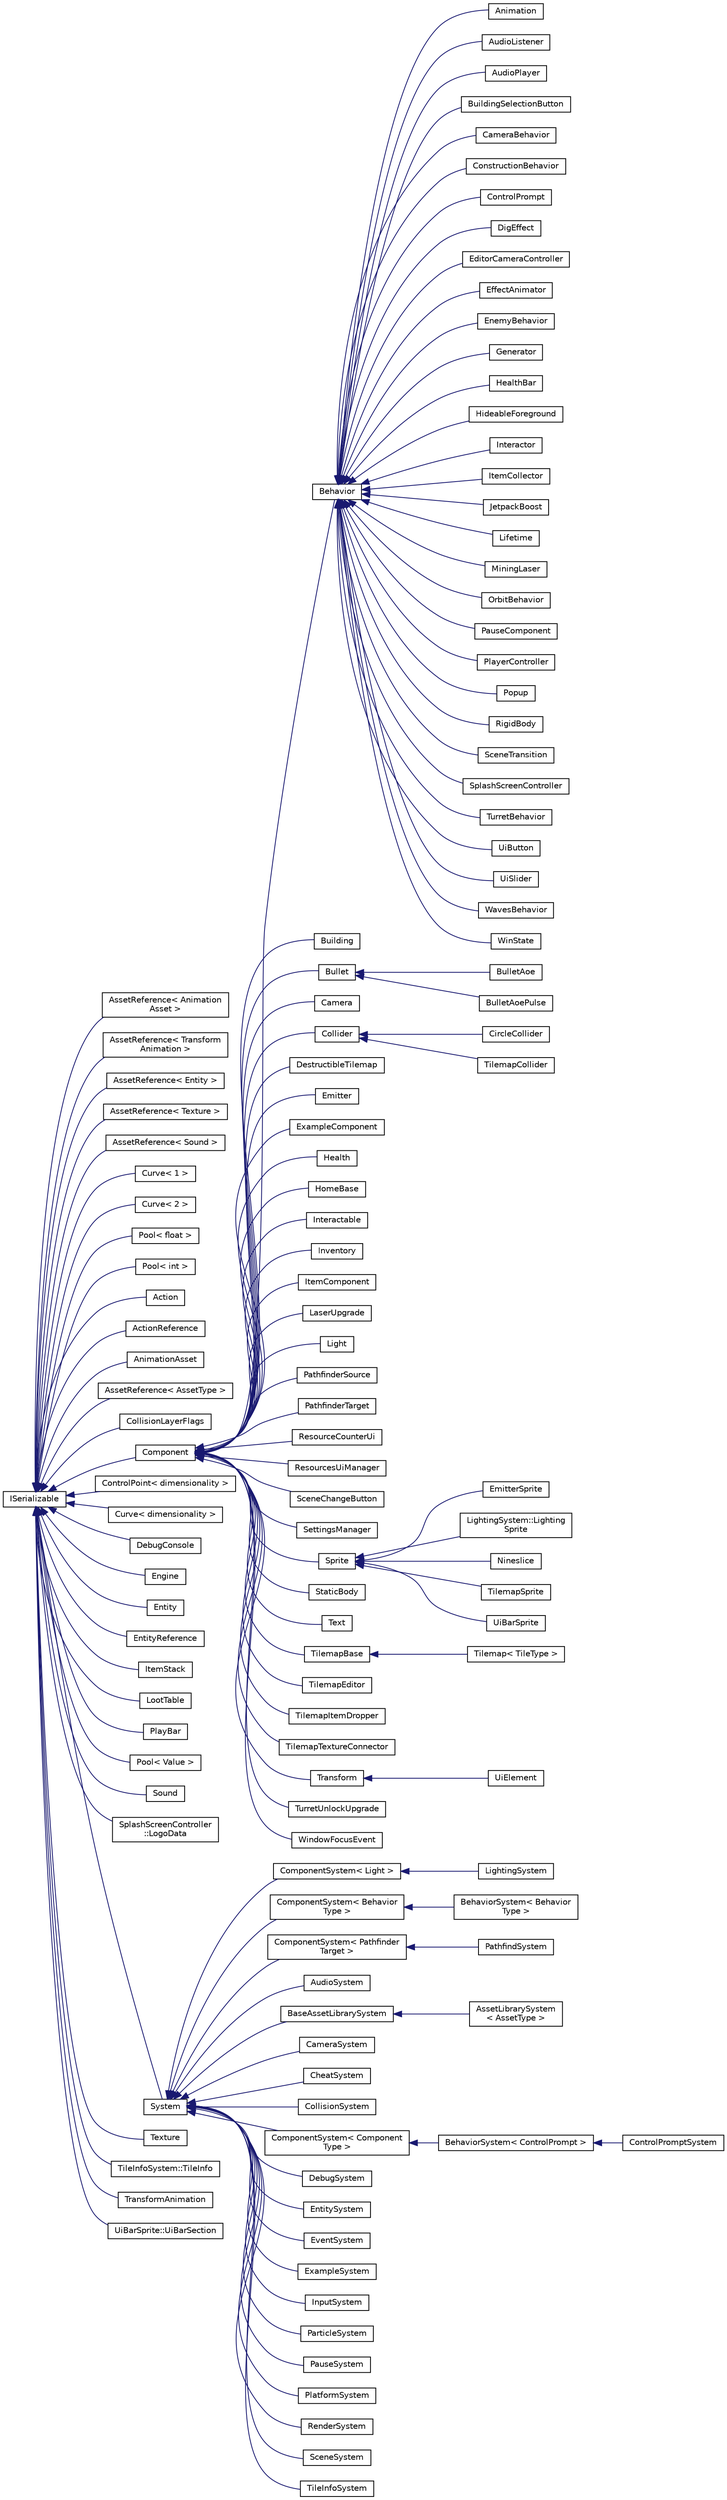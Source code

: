 digraph "Graphical Class Hierarchy"
{
 // LATEX_PDF_SIZE
  edge [fontname="Helvetica",fontsize="10",labelfontname="Helvetica",labelfontsize="10"];
  node [fontname="Helvetica",fontsize="10",shape=record];
  rankdir="LR";
  Node0 [label="ISerializable",height=0.2,width=0.4,color="black", fillcolor="white", style="filled",URL="$classISerializable.html",tooltip="interface for all serializable objects"];
  Node0 -> Node1 [dir="back",color="midnightblue",fontsize="10",style="solid",fontname="Helvetica"];
  Node1 [label="AssetReference\< Animation\lAsset \>",height=0.2,width=0.4,color="black", fillcolor="white", style="filled",URL="$classAssetReference.html",tooltip=" "];
  Node0 -> Node2 [dir="back",color="midnightblue",fontsize="10",style="solid",fontname="Helvetica"];
  Node2 [label="AssetReference\< Transform\lAnimation \>",height=0.2,width=0.4,color="black", fillcolor="white", style="filled",URL="$classAssetReference.html",tooltip=" "];
  Node0 -> Node3 [dir="back",color="midnightblue",fontsize="10",style="solid",fontname="Helvetica"];
  Node3 [label="AssetReference\< Entity \>",height=0.2,width=0.4,color="black", fillcolor="white", style="filled",URL="$classAssetReference.html",tooltip=" "];
  Node0 -> Node4 [dir="back",color="midnightblue",fontsize="10",style="solid",fontname="Helvetica"];
  Node4 [label="AssetReference\< Texture \>",height=0.2,width=0.4,color="black", fillcolor="white", style="filled",URL="$classAssetReference.html",tooltip=" "];
  Node0 -> Node5 [dir="back",color="midnightblue",fontsize="10",style="solid",fontname="Helvetica"];
  Node5 [label="AssetReference\< Sound \>",height=0.2,width=0.4,color="black", fillcolor="white", style="filled",URL="$classAssetReference.html",tooltip=" "];
  Node0 -> Node6 [dir="back",color="midnightblue",fontsize="10",style="solid",fontname="Helvetica"];
  Node6 [label="Curve\< 1 \>",height=0.2,width=0.4,color="black", fillcolor="white", style="filled",URL="$classCurve.html",tooltip=" "];
  Node0 -> Node7 [dir="back",color="midnightblue",fontsize="10",style="solid",fontname="Helvetica"];
  Node7 [label="Curve\< 2 \>",height=0.2,width=0.4,color="black", fillcolor="white", style="filled",URL="$classCurve.html",tooltip=" "];
  Node0 -> Node8 [dir="back",color="midnightblue",fontsize="10",style="solid",fontname="Helvetica"];
  Node8 [label="Pool\< float \>",height=0.2,width=0.4,color="black", fillcolor="white", style="filled",URL="$classPool.html",tooltip=" "];
  Node0 -> Node9 [dir="back",color="midnightblue",fontsize="10",style="solid",fontname="Helvetica"];
  Node9 [label="Pool\< int \>",height=0.2,width=0.4,color="black", fillcolor="white", style="filled",URL="$classPool.html",tooltip=" "];
  Node0 -> Node10 [dir="back",color="midnightblue",fontsize="10",style="solid",fontname="Helvetica"];
  Node10 [label="Action",height=0.2,width=0.4,color="black", fillcolor="white", style="filled",URL="$classAction.html",tooltip="action class, used to track an action with dynamic input"];
  Node0 -> Node11 [dir="back",color="midnightblue",fontsize="10",style="solid",fontname="Helvetica"];
  Node11 [label="ActionReference",height=0.2,width=0.4,color="black", fillcolor="white", style="filled",URL="$classActionReference.html",tooltip="a reference to an Action"];
  Node0 -> Node12 [dir="back",color="midnightblue",fontsize="10",style="solid",fontname="Helvetica"];
  Node12 [label="AnimationAsset",height=0.2,width=0.4,color="black", fillcolor="white", style="filled",URL="$classAnimationAsset.html",tooltip=" "];
  Node0 -> Node13 [dir="back",color="midnightblue",fontsize="10",style="solid",fontname="Helvetica"];
  Node13 [label="AssetReference\< AssetType \>",height=0.2,width=0.4,color="black", fillcolor="white", style="filled",URL="$classAssetReference.html",tooltip="a reference to an Asset"];
  Node0 -> Node14 [dir="back",color="midnightblue",fontsize="10",style="solid",fontname="Helvetica"];
  Node14 [label="CollisionLayerFlags",height=0.2,width=0.4,color="black", fillcolor="white", style="filled",URL="$classCollisionLayerFlags.html",tooltip=" "];
  Node0 -> Node15 [dir="back",color="midnightblue",fontsize="10",style="solid",fontname="Helvetica"];
  Node15 [label="Component",height=0.2,width=0.4,color="black", fillcolor="white", style="filled",URL="$classComponent.html",tooltip=" "];
  Node15 -> Node16 [dir="back",color="midnightblue",fontsize="10",style="solid",fontname="Helvetica"];
  Node16 [label="Behavior",height=0.2,width=0.4,color="black", fillcolor="white", style="filled",URL="$classBehavior.html",tooltip=" "];
  Node16 -> Node17 [dir="back",color="midnightblue",fontsize="10",style="solid",fontname="Helvetica"];
  Node17 [label="Animation",height=0.2,width=0.4,color="black", fillcolor="white", style="filled",URL="$classAnimation.html",tooltip=" "];
  Node16 -> Node18 [dir="back",color="midnightblue",fontsize="10",style="solid",fontname="Helvetica"];
  Node18 [label="AudioListener",height=0.2,width=0.4,color="black", fillcolor="white", style="filled",URL="$classAudioListener.html",tooltip="component that picks up spatial audio"];
  Node16 -> Node19 [dir="back",color="midnightblue",fontsize="10",style="solid",fontname="Helvetica"];
  Node19 [label="AudioPlayer",height=0.2,width=0.4,color="black", fillcolor="white", style="filled",URL="$classAudioPlayer.html",tooltip="Component that can play audio."];
  Node16 -> Node20 [dir="back",color="midnightblue",fontsize="10",style="solid",fontname="Helvetica"];
  Node20 [label="BuildingSelectionButton",height=0.2,width=0.4,color="black", fillcolor="white", style="filled",URL="$classBuildingSelectionButton.html",tooltip="button that selects which building the ConstructionManager should place"];
  Node16 -> Node21 [dir="back",color="midnightblue",fontsize="10",style="solid",fontname="Helvetica"];
  Node21 [label="CameraBehavior",height=0.2,width=0.4,color="black", fillcolor="white", style="filled",URL="$classCameraBehavior.html",tooltip=" "];
  Node16 -> Node22 [dir="back",color="midnightblue",fontsize="10",style="solid",fontname="Helvetica"];
  Node22 [label="ConstructionBehavior",height=0.2,width=0.4,color="black", fillcolor="white", style="filled",URL="$classConstructionBehavior.html",tooltip="Component that handles the construction of towers and modification of terrain."];
  Node16 -> Node23 [dir="back",color="midnightblue",fontsize="10",style="solid",fontname="Helvetica"];
  Node23 [label="ControlPrompt",height=0.2,width=0.4,color="black", fillcolor="white", style="filled",URL="$classControlPrompt.html",tooltip="Displays a control prompt for an ActionReference."];
  Node16 -> Node24 [dir="back",color="midnightblue",fontsize="10",style="solid",fontname="Helvetica"];
  Node24 [label="DigEffect",height=0.2,width=0.4,color="black", fillcolor="white", style="filled",URL="$classDigEffect.html",tooltip="Behavior class for the dig particle effect."];
  Node16 -> Node25 [dir="back",color="midnightblue",fontsize="10",style="solid",fontname="Helvetica"];
  Node25 [label="EditorCameraController",height=0.2,width=0.4,color="black", fillcolor="white", style="filled",URL="$classEditorCameraController.html",tooltip="controls the camera while in the editor"];
  Node16 -> Node26 [dir="back",color="midnightblue",fontsize="10",style="solid",fontname="Helvetica"];
  Node26 [label="EffectAnimator",height=0.2,width=0.4,color="black", fillcolor="white", style="filled",URL="$classEffectAnimator.html",tooltip="Component that can play audio."];
  Node16 -> Node27 [dir="back",color="midnightblue",fontsize="10",style="solid",fontname="Helvetica"];
  Node27 [label="EnemyBehavior",height=0.2,width=0.4,color="black", fillcolor="white", style="filled",URL="$classEnemyBehavior.html",tooltip=" "];
  Node16 -> Node28 [dir="back",color="midnightblue",fontsize="10",style="solid",fontname="Helvetica"];
  Node28 [label="Generator",height=0.2,width=0.4,color="black", fillcolor="white", style="filled",URL="$classGenerator.html",tooltip=" "];
  Node16 -> Node29 [dir="back",color="midnightblue",fontsize="10",style="solid",fontname="Helvetica"];
  Node29 [label="HealthBar",height=0.2,width=0.4,color="black", fillcolor="white", style="filled",URL="$classHealthBar.html",tooltip="health bar UI that displays offset from an Entity with a Health component"];
  Node16 -> Node30 [dir="back",color="midnightblue",fontsize="10",style="solid",fontname="Helvetica"];
  Node30 [label="HideableForeground",height=0.2,width=0.4,color="black", fillcolor="white", style="filled",URL="$classHideableForeground.html",tooltip="Component that hides an attached Sprite when it overlaps something."];
  Node16 -> Node31 [dir="back",color="midnightblue",fontsize="10",style="solid",fontname="Helvetica"];
  Node31 [label="Interactor",height=0.2,width=0.4,color="black", fillcolor="white", style="filled",URL="$classInteractor.html",tooltip="Behavior that can interact with nearby Interactable Components."];
  Node16 -> Node32 [dir="back",color="midnightblue",fontsize="10",style="solid",fontname="Helvetica"];
  Node32 [label="ItemCollector",height=0.2,width=0.4,color="black", fillcolor="white", style="filled",URL="$classItemCollector.html",tooltip="Component that attracts and collects item entities in the world."];
  Node16 -> Node33 [dir="back",color="midnightblue",fontsize="10",style="solid",fontname="Helvetica"];
  Node33 [label="JetpackBoost",height=0.2,width=0.4,color="black", fillcolor="white", style="filled",URL="$classJetpackBoost.html",tooltip=" "];
  Node16 -> Node34 [dir="back",color="midnightblue",fontsize="10",style="solid",fontname="Helvetica"];
  Node34 [label="Lifetime",height=0.2,width=0.4,color="black", fillcolor="white", style="filled",URL="$classLifetime.html",tooltip="Component that destroys it's Enity after a given length of time."];
  Node16 -> Node35 [dir="back",color="midnightblue",fontsize="10",style="solid",fontname="Helvetica"];
  Node35 [label="MiningLaser",height=0.2,width=0.4,color="black", fillcolor="white", style="filled",URL="$classMiningLaser.html",tooltip="Digging laser controllable by an entity."];
  Node16 -> Node36 [dir="back",color="midnightblue",fontsize="10",style="solid",fontname="Helvetica"];
  Node36 [label="OrbitBehavior",height=0.2,width=0.4,color="black", fillcolor="white", style="filled",URL="$classOrbitBehavior.html",tooltip="This Behavior orbits the entity around a point."];
  Node16 -> Node37 [dir="back",color="midnightblue",fontsize="10",style="solid",fontname="Helvetica"];
  Node37 [label="PauseComponent",height=0.2,width=0.4,color="black", fillcolor="white", style="filled",URL="$classPauseComponent.html",tooltip="DESCRIPTION HERE."];
  Node16 -> Node38 [dir="back",color="midnightblue",fontsize="10",style="solid",fontname="Helvetica"];
  Node38 [label="PlayerController",height=0.2,width=0.4,color="black", fillcolor="white", style="filled",URL="$classPlayerController.html",tooltip=" "];
  Node16 -> Node39 [dir="back",color="midnightblue",fontsize="10",style="solid",fontname="Helvetica"];
  Node39 [label="Popup",height=0.2,width=0.4,color="black", fillcolor="white", style="filled",URL="$classPopup.html",tooltip="A Popup is a behavior that will show a popup when a button is pressed."];
  Node16 -> Node40 [dir="back",color="midnightblue",fontsize="10",style="solid",fontname="Helvetica"];
  Node40 [label="RigidBody",height=0.2,width=0.4,color="black", fillcolor="white", style="filled",URL="$classRigidBody.html",tooltip=" "];
  Node16 -> Node41 [dir="back",color="midnightblue",fontsize="10",style="solid",fontname="Helvetica"];
  Node41 [label="SceneTransition",height=0.2,width=0.4,color="black", fillcolor="white", style="filled",URL="$classSceneTransition.html",tooltip="DESCRIPTION HERE."];
  Node16 -> Node42 [dir="back",color="midnightblue",fontsize="10",style="solid",fontname="Helvetica"];
  Node42 [label="SplashScreenController",height=0.2,width=0.4,color="black", fillcolor="white", style="filled",URL="$classSplashScreenController.html",tooltip=" "];
  Node16 -> Node43 [dir="back",color="midnightblue",fontsize="10",style="solid",fontname="Helvetica"];
  Node43 [label="TurretBehavior",height=0.2,width=0.4,color="black", fillcolor="white", style="filled",URL="$classTurretBehavior.html",tooltip=" "];
  Node16 -> Node44 [dir="back",color="midnightblue",fontsize="10",style="solid",fontname="Helvetica"];
  Node44 [label="UiButton",height=0.2,width=0.4,color="black", fillcolor="white", style="filled",URL="$classUiButton.html",tooltip="Ui Button that sends an event when clicked."];
  Node16 -> Node45 [dir="back",color="midnightblue",fontsize="10",style="solid",fontname="Helvetica"];
  Node45 [label="UiSlider",height=0.2,width=0.4,color="black", fillcolor="white", style="filled",URL="$classUiSlider.html",tooltip="Ui Slider component."];
  Node16 -> Node46 [dir="back",color="midnightblue",fontsize="10",style="solid",fontname="Helvetica"];
  Node46 [label="WavesBehavior",height=0.2,width=0.4,color="black", fillcolor="white", style="filled",URL="$classWavesBehavior.html",tooltip=" "];
  Node16 -> Node47 [dir="back",color="midnightblue",fontsize="10",style="solid",fontname="Helvetica"];
  Node47 [label="WinState",height=0.2,width=0.4,color="black", fillcolor="white", style="filled",URL="$classWinState.html",tooltip=" "];
  Node15 -> Node48 [dir="back",color="midnightblue",fontsize="10",style="solid",fontname="Helvetica"];
  Node48 [label="Building",height=0.2,width=0.4,color="black", fillcolor="white", style="filled",URL="$classBuilding.html",tooltip=" "];
  Node15 -> Node49 [dir="back",color="midnightblue",fontsize="10",style="solid",fontname="Helvetica"];
  Node49 [label="Bullet",height=0.2,width=0.4,color="black", fillcolor="white", style="filled",URL="$classBullet.html",tooltip="Component that destroys itself and deals damage on contact."];
  Node49 -> Node50 [dir="back",color="midnightblue",fontsize="10",style="solid",fontname="Helvetica"];
  Node50 [label="BulletAoe",height=0.2,width=0.4,color="black", fillcolor="white", style="filled",URL="$classBulletAoe.html",tooltip="Component that destroys itself and deals aoe damage on contact."];
  Node49 -> Node51 [dir="back",color="midnightblue",fontsize="10",style="solid",fontname="Helvetica"];
  Node51 [label="BulletAoePulse",height=0.2,width=0.4,color="black", fillcolor="white", style="filled",URL="$classBulletAoePulse.html",tooltip="Component that destroys itself and deals aoe damage on contact."];
  Node15 -> Node52 [dir="back",color="midnightblue",fontsize="10",style="solid",fontname="Helvetica"];
  Node52 [label="Camera",height=0.2,width=0.4,color="black", fillcolor="white", style="filled",URL="$classCamera.html",tooltip="Handles camera and coordinate systems / spaces."];
  Node15 -> Node53 [dir="back",color="midnightblue",fontsize="10",style="solid",fontname="Helvetica"];
  Node53 [label="Collider",height=0.2,width=0.4,color="black", fillcolor="white", style="filled",URL="$classCollider.html",tooltip="component which is used for detecting collisions and information about them"];
  Node53 -> Node54 [dir="back",color="midnightblue",fontsize="10",style="solid",fontname="Helvetica"];
  Node54 [label="CircleCollider",height=0.2,width=0.4,color="black", fillcolor="white", style="filled",URL="$classCircleCollider.html",tooltip="Circle-shaped Collider."];
  Node53 -> Node55 [dir="back",color="midnightblue",fontsize="10",style="solid",fontname="Helvetica"];
  Node55 [label="TilemapCollider",height=0.2,width=0.4,color="black", fillcolor="white", style="filled",URL="$classTilemapCollider.html",tooltip="Circle-shaped Collider."];
  Node15 -> Node56 [dir="back",color="midnightblue",fontsize="10",style="solid",fontname="Helvetica"];
  Node56 [label="DestructibleTilemap",height=0.2,width=0.4,color="black", fillcolor="white", style="filled",URL="$classDestructibleTilemap.html",tooltip="Component responsible for handling the breaking of tiles with varrying strengths."];
  Node15 -> Node57 [dir="back",color="midnightblue",fontsize="10",style="solid",fontname="Helvetica"];
  Node57 [label="Emitter",height=0.2,width=0.4,color="black", fillcolor="white", style="filled",URL="$classEmitter.html",tooltip="Emitter component - controls timing and behavior of particles."];
  Node15 -> Node58 [dir="back",color="midnightblue",fontsize="10",style="solid",fontname="Helvetica"];
  Node58 [label="ExampleComponent",height=0.2,width=0.4,color="black", fillcolor="white", style="filled",URL="$classExampleComponent.html",tooltip="DESCRIPTION HERE."];
  Node15 -> Node59 [dir="back",color="midnightblue",fontsize="10",style="solid",fontname="Helvetica"];
  Node59 [label="Health",height=0.2,width=0.4,color="black", fillcolor="white", style="filled",URL="$classHealth.html",tooltip="Entity health component."];
  Node15 -> Node60 [dir="back",color="midnightblue",fontsize="10",style="solid",fontname="Helvetica"];
  Node60 [label="HomeBase",height=0.2,width=0.4,color="black", fillcolor="white", style="filled",URL="$classHomeBase.html",tooltip=" "];
  Node15 -> Node61 [dir="back",color="midnightblue",fontsize="10",style="solid",fontname="Helvetica"];
  Node61 [label="Interactable",height=0.2,width=0.4,color="black", fillcolor="white", style="filled",URL="$classInteractable.html",tooltip="Component which can be interacted with by pressing a button when nearby."];
  Node15 -> Node62 [dir="back",color="midnightblue",fontsize="10",style="solid",fontname="Helvetica"];
  Node62 [label="Inventory",height=0.2,width=0.4,color="black", fillcolor="white", style="filled",URL="$classInventory.html",tooltip="Inventory component that stores items."];
  Node15 -> Node63 [dir="back",color="midnightblue",fontsize="10",style="solid",fontname="Helvetica"];
  Node63 [label="ItemComponent",height=0.2,width=0.4,color="black", fillcolor="white", style="filled",URL="$classItemComponent.html",tooltip="Item in the world that can be picked up."];
  Node15 -> Node64 [dir="back",color="midnightblue",fontsize="10",style="solid",fontname="Helvetica"];
  Node64 [label="LaserUpgrade",height=0.2,width=0.4,color="black", fillcolor="white", style="filled",URL="$classLaserUpgrade.html",tooltip="collectable upgrade to the player's MiningLaser"];
  Node15 -> Node65 [dir="back",color="midnightblue",fontsize="10",style="solid",fontname="Helvetica"];
  Node65 [label="Light",height=0.2,width=0.4,color="black", fillcolor="white", style="filled",URL="$classLight.html",tooltip="Light source."];
  Node15 -> Node66 [dir="back",color="midnightblue",fontsize="10",style="solid",fontname="Helvetica"];
  Node66 [label="PathfinderSource",height=0.2,width=0.4,color="black", fillcolor="white", style="filled",URL="$classPathfinderSource.html",tooltip="Pathfinder source."];
  Node15 -> Node67 [dir="back",color="midnightblue",fontsize="10",style="solid",fontname="Helvetica"];
  Node67 [label="PathfinderTarget",height=0.2,width=0.4,color="black", fillcolor="white", style="filled",URL="$classPathfinderTarget.html",tooltip=" "];
  Node15 -> Node68 [dir="back",color="midnightblue",fontsize="10",style="solid",fontname="Helvetica"];
  Node68 [label="ResourceCounterUi",height=0.2,width=0.4,color="black", fillcolor="white", style="filled",URL="$classResourceCounterUi.html",tooltip="Ui Component that displays a count of resources."];
  Node15 -> Node69 [dir="back",color="midnightblue",fontsize="10",style="solid",fontname="Helvetica"];
  Node69 [label="ResourcesUiManager",height=0.2,width=0.4,color="black", fillcolor="white", style="filled",URL="$classResourcesUiManager.html",tooltip="Component that manages the UI for displaying what resources a player currently has."];
  Node15 -> Node70 [dir="back",color="midnightblue",fontsize="10",style="solid",fontname="Helvetica"];
  Node70 [label="SceneChangeButton",height=0.2,width=0.4,color="black", fillcolor="white", style="filled",URL="$classSceneChangeButton.html",tooltip="Component that changes the scene when clicked."];
  Node15 -> Node71 [dir="back",color="midnightblue",fontsize="10",style="solid",fontname="Helvetica"];
  Node71 [label="SettingsManager",height=0.2,width=0.4,color="black", fillcolor="white", style="filled",URL="$classSettingsManager.html",tooltip="Settings Manager Class."];
  Node15 -> Node72 [dir="back",color="midnightblue",fontsize="10",style="solid",fontname="Helvetica"];
  Node72 [label="Sprite",height=0.2,width=0.4,color="black", fillcolor="white", style="filled",URL="$classSprite.html",tooltip="Stores mesh + texture, along with other data needed to draw a basic 2D sprite."];
  Node72 -> Node73 [dir="back",color="midnightblue",fontsize="10",style="solid",fontname="Helvetica"];
  Node73 [label="EmitterSprite",height=0.2,width=0.4,color="black", fillcolor="white", style="filled",URL="$classEmitterSprite.html",tooltip="A version of Sprite for rendering tilemaps using GPU instancing."];
  Node72 -> Node74 [dir="back",color="midnightblue",fontsize="10",style="solid",fontname="Helvetica"];
  Node74 [label="LightingSystem::Lighting\lSprite",height=0.2,width=0.4,color="black", fillcolor="white", style="filled",URL="$classLightingSystem_1_1LightingSprite.html",tooltip=" "];
  Node72 -> Node75 [dir="back",color="midnightblue",fontsize="10",style="solid",fontname="Helvetica"];
  Node75 [label="Nineslice",height=0.2,width=0.4,color="black", fillcolor="white", style="filled",URL="$classNineslice.html",tooltip="sprite that renders a nineslice"];
  Node72 -> Node76 [dir="back",color="midnightblue",fontsize="10",style="solid",fontname="Helvetica"];
  Node76 [label="TilemapSprite",height=0.2,width=0.4,color="black", fillcolor="white", style="filled",URL="$classTilemapSprite.html",tooltip="A version of Sprite for rendering tilemaps using GPU instancing."];
  Node72 -> Node77 [dir="back",color="midnightblue",fontsize="10",style="solid",fontname="Helvetica"];
  Node77 [label="UiBarSprite",height=0.2,width=0.4,color="black", fillcolor="white", style="filled",URL="$classUiBarSprite.html",tooltip="sprite that renders a ui bar"];
  Node15 -> Node78 [dir="back",color="midnightblue",fontsize="10",style="solid",fontname="Helvetica"];
  Node78 [label="StaticBody",height=0.2,width=0.4,color="black", fillcolor="white", style="filled",URL="$classStaticBody.html",tooltip=" "];
  Node15 -> Node79 [dir="back",color="midnightblue",fontsize="10",style="solid",fontname="Helvetica"];
  Node79 [label="Text",height=0.2,width=0.4,color="black", fillcolor="white", style="filled",URL="$classText.html",tooltip="Component that makes use of Tilemap to draw text."];
  Node15 -> Node80 [dir="back",color="midnightblue",fontsize="10",style="solid",fontname="Helvetica"];
  Node80 [label="TilemapBase",height=0.2,width=0.4,color="black", fillcolor="white", style="filled",URL="$classTilemapBase.html",tooltip="untemplatized base Tilemap class"];
  Node80 -> Node81 [dir="back",color="midnightblue",fontsize="10",style="solid",fontname="Helvetica"];
  Node81 [label="Tilemap\< TileType \>",height=0.2,width=0.4,color="black", fillcolor="white", style="filled",URL="$classTilemap.html",tooltip="Loads and manages a tilemap array."];
  Node15 -> Node82 [dir="back",color="midnightblue",fontsize="10",style="solid",fontname="Helvetica"];
  Node82 [label="TilemapEditor",height=0.2,width=0.4,color="black", fillcolor="white", style="filled",URL="$classTilemapEditor.html",tooltip="Component that allows direct editing of a Tilemap."];
  Node15 -> Node83 [dir="back",color="midnightblue",fontsize="10",style="solid",fontname="Helvetica"];
  Node83 [label="TilemapItemDropper",height=0.2,width=0.4,color="black", fillcolor="white", style="filled",URL="$classTilemapItemDropper.html",tooltip="Drops an item whenever a tile is broken."];
  Node15 -> Node84 [dir="back",color="midnightblue",fontsize="10",style="solid",fontname="Helvetica"];
  Node84 [label="TilemapTextureConnector",height=0.2,width=0.4,color="black", fillcolor="white", style="filled",URL="$classTilemapTextureConnector.html",tooltip="Component that uses a parent 'source' tilemap to update a child tilemap with connected textures."];
  Node15 -> Node85 [dir="back",color="midnightblue",fontsize="10",style="solid",fontname="Helvetica"];
  Node85 [label="Transform",height=0.2,width=0.4,color="black", fillcolor="white", style="filled",URL="$classTransform.html",tooltip=" "];
  Node85 -> Node86 [dir="back",color="midnightblue",fontsize="10",style="solid",fontname="Helvetica"];
  Node86 [label="UiElement",height=0.2,width=0.4,color="black", fillcolor="white", style="filled",URL="$classUiElement.html",tooltip=" "];
  Node15 -> Node87 [dir="back",color="midnightblue",fontsize="10",style="solid",fontname="Helvetica"];
  Node87 [label="TurretUnlockUpgrade",height=0.2,width=0.4,color="black", fillcolor="white", style="filled",URL="$classTurretUnlockUpgrade.html",tooltip="collectable upgrade which unlocks a turret"];
  Node15 -> Node88 [dir="back",color="midnightblue",fontsize="10",style="solid",fontname="Helvetica"];
  Node88 [label="WindowFocusEvent",height=0.2,width=0.4,color="black", fillcolor="white", style="filled",URL="$classWindowFocusEvent.html",tooltip="Broadcasts events when the window gains/loses focus."];
  Node0 -> Node89 [dir="back",color="midnightblue",fontsize="10",style="solid",fontname="Helvetica"];
  Node89 [label="ControlPoint\< dimensionality \>",height=0.2,width=0.4,color="black", fillcolor="white", style="filled",URL="$classControlPoint.html",tooltip="control points used by this Curve"];
  Node0 -> Node90 [dir="back",color="midnightblue",fontsize="10",style="solid",fontname="Helvetica"];
  Node90 [label="Curve\< dimensionality \>",height=0.2,width=0.4,color="black", fillcolor="white", style="filled",URL="$classCurve.html",tooltip=" "];
  Node0 -> Node91 [dir="back",color="midnightblue",fontsize="10",style="solid",fontname="Helvetica"];
  Node91 [label="DebugConsole",height=0.2,width=0.4,color="black", fillcolor="white", style="filled",URL="$classDebugConsole.html",tooltip="The DebugConsole class is a singleton that provides a console for debugging It Shows Warning Messages..."];
  Node0 -> Node92 [dir="back",color="midnightblue",fontsize="10",style="solid",fontname="Helvetica"];
  Node92 [label="Engine",height=0.2,width=0.4,color="black", fillcolor="white", style="filled",URL="$classEngine.html",tooltip=" "];
  Node0 -> Node93 [dir="back",color="midnightblue",fontsize="10",style="solid",fontname="Helvetica"];
  Node93 [label="Entity",height=0.2,width=0.4,color="black", fillcolor="white", style="filled",URL="$classEntity.html",tooltip=" "];
  Node0 -> Node94 [dir="back",color="midnightblue",fontsize="10",style="solid",fontname="Helvetica"];
  Node94 [label="EntityReference",height=0.2,width=0.4,color="black", fillcolor="white", style="filled",URL="$classEntityReference.html",tooltip="a reference to an Entity in the scene"];
  Node0 -> Node95 [dir="back",color="midnightblue",fontsize="10",style="solid",fontname="Helvetica"];
  Node95 [label="ItemStack",height=0.2,width=0.4,color="black", fillcolor="white", style="filled",URL="$structItemStack.html",tooltip="a stack of multiple items of the same type"];
  Node0 -> Node96 [dir="back",color="midnightblue",fontsize="10",style="solid",fontname="Helvetica"];
  Node96 [label="LootTable",height=0.2,width=0.4,color="black", fillcolor="white", style="filled",URL="$classLootTable.html",tooltip="class for dropping configurable loot"];
  Node0 -> Node97 [dir="back",color="midnightblue",fontsize="10",style="solid",fontname="Helvetica"];
  Node97 [label="PlayBar",height=0.2,width=0.4,color="black", fillcolor="white", style="filled",URL="$classPlayBar.html",tooltip="UI Bar that handles playing, pausing, and autosaves of the scene."];
  Node0 -> Node98 [dir="back",color="midnightblue",fontsize="10",style="solid",fontname="Helvetica"];
  Node98 [label="Pool\< Value \>",height=0.2,width=0.4,color="black", fillcolor="white", style="filled",URL="$classPool.html",tooltip="The pool framework is what we use to represent health in our game."];
  Node0 -> Node99 [dir="back",color="midnightblue",fontsize="10",style="solid",fontname="Helvetica"];
  Node99 [label="Sound",height=0.2,width=0.4,color="black", fillcolor="white", style="filled",URL="$classSound.html",tooltip="Example System meant to be copy-pasted when creating new Systems."];
  Node0 -> Node100 [dir="back",color="midnightblue",fontsize="10",style="solid",fontname="Helvetica"];
  Node100 [label="SplashScreenController\l::LogoData",height=0.2,width=0.4,color="black", fillcolor="white", style="filled",URL="$classSplashScreenController_1_1LogoData.html",tooltip=" "];
  Node0 -> Node101 [dir="back",color="midnightblue",fontsize="10",style="solid",fontname="Helvetica"];
  Node101 [label="System",height=0.2,width=0.4,color="black", fillcolor="white", style="filled",URL="$classSystem.html",tooltip="Base class for all Systems."];
  Node101 -> Node102 [dir="back",color="midnightblue",fontsize="10",style="solid",fontname="Helvetica"];
  Node102 [label="ComponentSystem\< Light \>",height=0.2,width=0.4,color="black", fillcolor="white", style="filled",URL="$classComponentSystem.html",tooltip=" "];
  Node102 -> Node103 [dir="back",color="midnightblue",fontsize="10",style="solid",fontname="Helvetica"];
  Node103 [label="LightingSystem",height=0.2,width=0.4,color="black", fillcolor="white", style="filled",URL="$classLightingSystem.html",tooltip="Let there be light."];
  Node101 -> Node104 [dir="back",color="midnightblue",fontsize="10",style="solid",fontname="Helvetica"];
  Node104 [label="ComponentSystem\< Behavior\lType \>",height=0.2,width=0.4,color="black", fillcolor="white", style="filled",URL="$classComponentSystem.html",tooltip=" "];
  Node104 -> Node105 [dir="back",color="midnightblue",fontsize="10",style="solid",fontname="Helvetica"];
  Node105 [label="BehaviorSystem\< Behavior\lType \>",height=0.2,width=0.4,color="black", fillcolor="white", style="filled",URL="$classBehaviorSystem.html",tooltip="System that keeps track of and updates a specific kind of Behavior."];
  Node101 -> Node106 [dir="back",color="midnightblue",fontsize="10",style="solid",fontname="Helvetica"];
  Node106 [label="ComponentSystem\< Pathfinder\lTarget \>",height=0.2,width=0.4,color="black", fillcolor="white", style="filled",URL="$classComponentSystem.html",tooltip=" "];
  Node106 -> Node107 [dir="back",color="midnightblue",fontsize="10",style="solid",fontname="Helvetica"];
  Node107 [label="PathfindSystem",height=0.2,width=0.4,color="black", fillcolor="white", style="filled",URL="$classPathfindSystem.html",tooltip=" "];
  Node101 -> Node108 [dir="back",color="midnightblue",fontsize="10",style="solid",fontname="Helvetica"];
  Node108 [label="AudioSystem",height=0.2,width=0.4,color="black", fillcolor="white", style="filled",URL="$classAudioSystem.html",tooltip="Example System meant to be copy-pasted when creating new Systems."];
  Node101 -> Node109 [dir="back",color="midnightblue",fontsize="10",style="solid",fontname="Helvetica"];
  Node109 [label="BaseAssetLibrarySystem",height=0.2,width=0.4,color="black", fillcolor="white", style="filled",URL="$classBaseAssetLibrarySystem.html",tooltip=" "];
  Node109 -> Node110 [dir="back",color="midnightblue",fontsize="10",style="solid",fontname="Helvetica"];
  Node110 [label="AssetLibrarySystem\l\< AssetType \>",height=0.2,width=0.4,color="black", fillcolor="white", style="filled",URL="$classAssetLibrarySystem.html",tooltip="Asset System meant to be copy-pasted when creating new Systems."];
  Node101 -> Node111 [dir="back",color="midnightblue",fontsize="10",style="solid",fontname="Helvetica"];
  Node111 [label="CameraSystem",height=0.2,width=0.4,color="black", fillcolor="white", style="filled",URL="$classCameraSystem.html",tooltip="Handles camera and coordinate systems / spaces."];
  Node101 -> Node112 [dir="back",color="midnightblue",fontsize="10",style="solid",fontname="Helvetica"];
  Node112 [label="CheatSystem",height=0.2,width=0.4,color="black", fillcolor="white", style="filled",URL="$classCheatSystem.html",tooltip=" "];
  Node101 -> Node113 [dir="back",color="midnightblue",fontsize="10",style="solid",fontname="Helvetica"];
  Node113 [label="CollisionSystem",height=0.2,width=0.4,color="black", fillcolor="white", style="filled",URL="$classCollisionSystem.html",tooltip="responsible for checking collsisions between all Colliders"];
  Node101 -> Node114 [dir="back",color="midnightblue",fontsize="10",style="solid",fontname="Helvetica"];
  Node114 [label="ComponentSystem\< Component\lType \>",height=0.2,width=0.4,color="black", fillcolor="white", style="filled",URL="$classComponentSystem.html",tooltip="System that keeps track of a specific kind of Component."];
  Node114 -> Node115 [dir="back",color="midnightblue",fontsize="10",style="solid",fontname="Helvetica"];
  Node115 [label="BehaviorSystem\< ControlPrompt \>",height=0.2,width=0.4,color="black", fillcolor="white", style="filled",URL="$classBehaviorSystem.html",tooltip=" "];
  Node115 -> Node116 [dir="back",color="midnightblue",fontsize="10",style="solid",fontname="Helvetica"];
  Node116 [label="ControlPromptSystem",height=0.2,width=0.4,color="black", fillcolor="white", style="filled",URL="$classControlPromptSystem.html",tooltip="System that displays ControlPrompts from Actions."];
  Node101 -> Node117 [dir="back",color="midnightblue",fontsize="10",style="solid",fontname="Helvetica"];
  Node117 [label="DebugSystem",height=0.2,width=0.4,color="black", fillcolor="white", style="filled",URL="$classDebugSystem.html",tooltip="Debug System Class For Debugging."];
  Node101 -> Node118 [dir="back",color="midnightblue",fontsize="10",style="solid",fontname="Helvetica"];
  Node118 [label="EntitySystem",height=0.2,width=0.4,color="black", fillcolor="white", style="filled",URL="$classEntitySystem.html",tooltip="Example System meant to be copy-pasted when creating new Systems."];
  Node101 -> Node119 [dir="back",color="midnightblue",fontsize="10",style="solid",fontname="Helvetica"];
  Node119 [label="EventSystem",height=0.2,width=0.4,color="black", fillcolor="white", style="filled",URL="$classEventSystem.html",tooltip="System that handles Events and EventListeners."];
  Node101 -> Node120 [dir="back",color="midnightblue",fontsize="10",style="solid",fontname="Helvetica"];
  Node120 [label="ExampleSystem",height=0.2,width=0.4,color="black", fillcolor="white", style="filled",URL="$classExampleSystem.html",tooltip="DESCRIPTION HERE."];
  Node101 -> Node121 [dir="back",color="midnightblue",fontsize="10",style="solid",fontname="Helvetica"];
  Node121 [label="InputSystem",height=0.2,width=0.4,color="black", fillcolor="white", style="filled",URL="$classInputSystem.html",tooltip="Example System meant to be copy-pasted when creating new Systems."];
  Node101 -> Node122 [dir="back",color="midnightblue",fontsize="10",style="solid",fontname="Helvetica"];
  Node122 [label="ParticleSystem",height=0.2,width=0.4,color="black", fillcolor="white", style="filled",URL="$classParticleSystem.html",tooltip="System in charge of managing compute shader and emitters."];
  Node101 -> Node123 [dir="back",color="midnightblue",fontsize="10",style="solid",fontname="Helvetica"];
  Node123 [label="PauseSystem",height=0.2,width=0.4,color="black", fillcolor="white", style="filled",URL="$classPauseSystem.html",tooltip=" "];
  Node101 -> Node124 [dir="back",color="midnightblue",fontsize="10",style="solid",fontname="Helvetica"];
  Node124 [label="PlatformSystem",height=0.2,width=0.4,color="black", fillcolor="white", style="filled",URL="$classPlatformSystem.html",tooltip=" "];
  Node101 -> Node125 [dir="back",color="midnightblue",fontsize="10",style="solid",fontname="Helvetica"];
  Node125 [label="RenderSystem",height=0.2,width=0.4,color="black", fillcolor="white", style="filled",URL="$classRenderSystem.html",tooltip="Renders all of the Sprite components, keeps track of shaders."];
  Node101 -> Node126 [dir="back",color="midnightblue",fontsize="10",style="solid",fontname="Helvetica"];
  Node126 [label="SceneSystem",height=0.2,width=0.4,color="black", fillcolor="white", style="filled",URL="$classSceneSystem.html",tooltip="Example System meant to be copy-pasted when creating new Systems."];
  Node101 -> Node127 [dir="back",color="midnightblue",fontsize="10",style="solid",fontname="Helvetica"];
  Node127 [label="TileInfoSystem",height=0.2,width=0.4,color="black", fillcolor="white", style="filled",URL="$classTileInfoSystem.html",tooltip="Example System meant to be copy-pasted when creating new Systems."];
  Node0 -> Node128 [dir="back",color="midnightblue",fontsize="10",style="solid",fontname="Helvetica"];
  Node128 [label="Texture",height=0.2,width=0.4,color="black", fillcolor="white", style="filled",URL="$classTexture.html",tooltip="Stores texture data, and allows to bind it for rendering."];
  Node0 -> Node129 [dir="back",color="midnightblue",fontsize="10",style="solid",fontname="Helvetica"];
  Node129 [label="TileInfoSystem::TileInfo",height=0.2,width=0.4,color="black", fillcolor="white", style="filled",URL="$classTileInfoSystem_1_1TileInfo.html",tooltip="holds info about a specific tile type"];
  Node0 -> Node130 [dir="back",color="midnightblue",fontsize="10",style="solid",fontname="Helvetica"];
  Node130 [label="TransformAnimation",height=0.2,width=0.4,color="black", fillcolor="white", style="filled",URL="$classTransformAnimation.html",tooltip="Asset that animates a Transform with Curves."];
  Node0 -> Node131 [dir="back",color="midnightblue",fontsize="10",style="solid",fontname="Helvetica"];
  Node131 [label="UiBarSprite::UiBarSection",height=0.2,width=0.4,color="black", fillcolor="white", style="filled",URL="$structUiBarSprite_1_1UiBarSection.html",tooltip="struct that represents a data section in the UiBar"];
}
